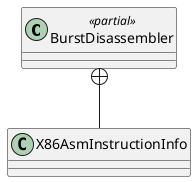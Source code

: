 @startuml
class BurstDisassembler <<partial>> {
}
class X86AsmInstructionInfo {
}
BurstDisassembler +-- X86AsmInstructionInfo
@enduml
